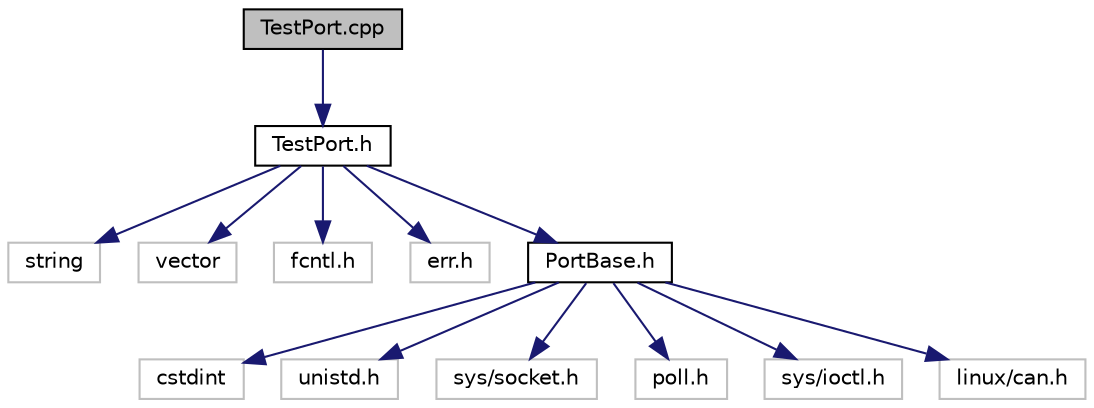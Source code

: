 digraph "TestPort.cpp"
{
  bgcolor="transparent";
  edge [fontname="Helvetica",fontsize="10",labelfontname="Helvetica",labelfontsize="10"];
  node [fontname="Helvetica",fontsize="10",shape=record];
  Node1 [label="TestPort.cpp",height=0.2,width=0.4,color="black", fillcolor="grey75", style="filled", fontcolor="black"];
  Node1 -> Node2 [color="midnightblue",fontsize="10",style="solid"];
  Node2 [label="TestPort.h",height=0.2,width=0.4,color="black",URL="$TestPort_8h.html"];
  Node2 -> Node3 [color="midnightblue",fontsize="10",style="solid"];
  Node3 [label="string",height=0.2,width=0.4,color="grey75"];
  Node2 -> Node4 [color="midnightblue",fontsize="10",style="solid"];
  Node4 [label="vector",height=0.2,width=0.4,color="grey75"];
  Node2 -> Node5 [color="midnightblue",fontsize="10",style="solid"];
  Node5 [label="fcntl.h",height=0.2,width=0.4,color="grey75"];
  Node2 -> Node6 [color="midnightblue",fontsize="10",style="solid"];
  Node6 [label="err.h",height=0.2,width=0.4,color="grey75"];
  Node2 -> Node7 [color="midnightblue",fontsize="10",style="solid"];
  Node7 [label="PortBase.h",height=0.2,width=0.4,color="black",URL="$PortBase_8h.html"];
  Node7 -> Node8 [color="midnightblue",fontsize="10",style="solid"];
  Node8 [label="cstdint",height=0.2,width=0.4,color="grey75"];
  Node7 -> Node9 [color="midnightblue",fontsize="10",style="solid"];
  Node9 [label="unistd.h",height=0.2,width=0.4,color="grey75"];
  Node7 -> Node10 [color="midnightblue",fontsize="10",style="solid"];
  Node10 [label="sys/socket.h",height=0.2,width=0.4,color="grey75"];
  Node7 -> Node11 [color="midnightblue",fontsize="10",style="solid"];
  Node11 [label="poll.h",height=0.2,width=0.4,color="grey75"];
  Node7 -> Node12 [color="midnightblue",fontsize="10",style="solid"];
  Node12 [label="sys/ioctl.h",height=0.2,width=0.4,color="grey75"];
  Node7 -> Node13 [color="midnightblue",fontsize="10",style="solid"];
  Node13 [label="linux/can.h",height=0.2,width=0.4,color="grey75"];
}
